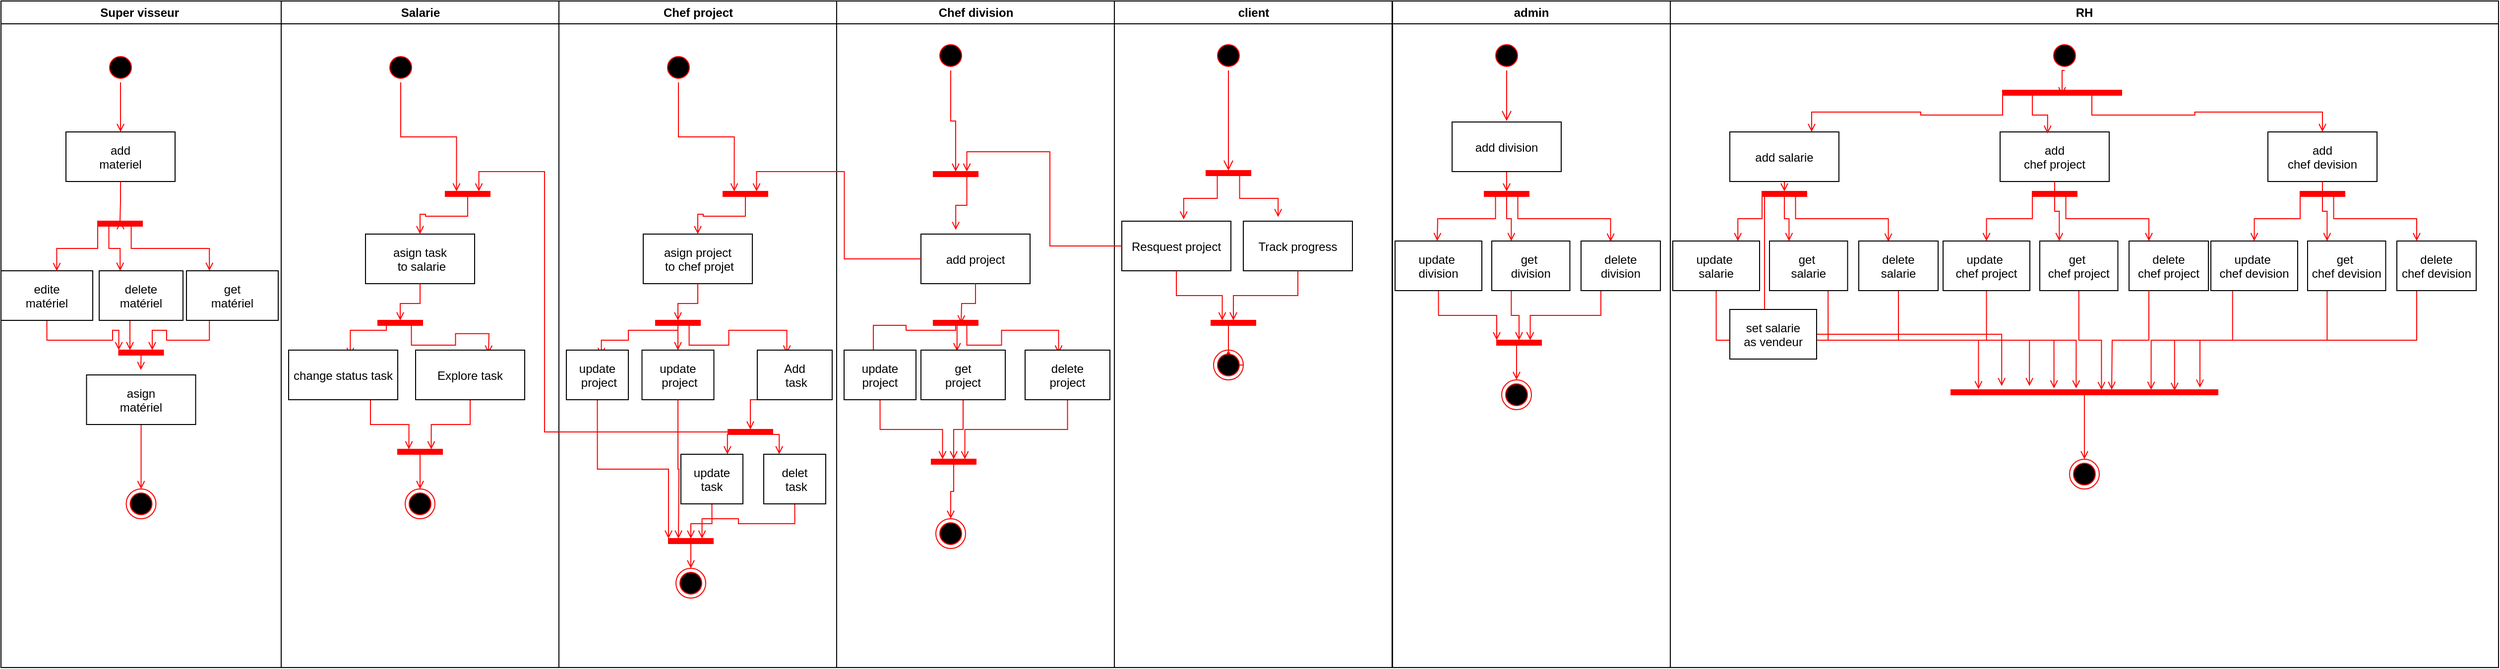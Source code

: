 <mxfile version="15.4.0" type="device"><diagram name="Page-1" id="e7e014a7-5840-1c2e-5031-d8a46d1fe8dd"><mxGraphModel dx="2193" dy="584" grid="1" gridSize="10" guides="1" tooltips="1" connect="1" arrows="1" fold="1" page="1" pageScale="1" pageWidth="1169" pageHeight="826" background="none" math="0" shadow="0"><root><mxCell id="0"/><mxCell id="1" parent="0"/><mxCell id="2" value="client" style="swimlane;whiteSpace=wrap;startSize=23;" parent="1" vertex="1"><mxGeometry x="164.5" y="128" width="280" height="672" as="geometry"/></mxCell><mxCell id="5" value="" style="ellipse;shape=startState;fillColor=#000000;strokeColor=#ff0000;" parent="2" vertex="1"><mxGeometry x="100" y="40" width="30" height="30" as="geometry"/></mxCell><mxCell id="6" value="" style="edgeStyle=elbowEdgeStyle;elbow=horizontal;verticalAlign=bottom;endArrow=open;endSize=8;strokeColor=#FF0000;endFill=1;rounded=0;entryX=0;entryY=0.5;entryDx=0;entryDy=0;" parent="2" source="5" target="mjlqWGEvRhtRMip-BNhV-41" edge="1"><mxGeometry x="100" y="40" as="geometry"><mxPoint x="115.5" y="110" as="targetPoint"/><Array as="points"><mxPoint x="115" y="112"/></Array></mxGeometry></mxCell><mxCell id="8" value="Resquest project" style="" parent="2" vertex="1"><mxGeometry x="7.5" y="222" width="110" height="50" as="geometry"/></mxCell><mxCell id="10" value="Track progress" style="" parent="2" vertex="1"><mxGeometry x="130" y="222" width="110" height="50" as="geometry"/></mxCell><mxCell id="mjlqWGEvRhtRMip-BNhV-44" style="edgeStyle=orthogonalEdgeStyle;rounded=0;orthogonalLoop=1;jettySize=auto;html=1;exitX=1;exitY=0.75;exitDx=0;exitDy=0;entryX=0.567;entryY=-0.036;entryDx=0;entryDy=0;entryPerimeter=0;strokeColor=#FF0000;endArrow=open;endFill=0;" edge="1" parent="2" source="mjlqWGEvRhtRMip-BNhV-41" target="8"><mxGeometry relative="1" as="geometry"/></mxCell><mxCell id="mjlqWGEvRhtRMip-BNhV-45" style="edgeStyle=orthogonalEdgeStyle;rounded=0;orthogonalLoop=1;jettySize=auto;html=1;exitX=1;exitY=0.25;exitDx=0;exitDy=0;entryX=0.319;entryY=-0.084;entryDx=0;entryDy=0;entryPerimeter=0;strokeColor=#FF0000;endArrow=open;endFill=0;" edge="1" parent="2" source="mjlqWGEvRhtRMip-BNhV-41" target="10"><mxGeometry relative="1" as="geometry"/></mxCell><mxCell id="mjlqWGEvRhtRMip-BNhV-41" value="" style="whiteSpace=wrap;strokeColor=#FF0000;fillColor=#FF0000;rotation=90;" vertex="1" parent="2"><mxGeometry x="112.5" y="151" width="5" height="45" as="geometry"/></mxCell><mxCell id="mjlqWGEvRhtRMip-BNhV-52" style="edgeStyle=orthogonalEdgeStyle;rounded=0;orthogonalLoop=1;jettySize=auto;html=1;exitX=1;exitY=0.5;exitDx=0;exitDy=0;entryX=0.5;entryY=0;entryDx=0;entryDy=0;strokeColor=#FF0000;endArrow=open;endFill=0;startArrow=none;" edge="1" parent="2" source="mjlqWGEvRhtRMip-BNhV-54"><mxGeometry relative="1" as="geometry"><mxPoint x="115" y="352" as="targetPoint"/></mxGeometry></mxCell><mxCell id="mjlqWGEvRhtRMip-BNhV-48" value="" style="whiteSpace=wrap;strokeColor=#FF0000;fillColor=#FF0000;rotation=90;" vertex="1" parent="2"><mxGeometry x="117.5" y="302" width="5" height="45" as="geometry"/></mxCell><mxCell id="mjlqWGEvRhtRMip-BNhV-46" style="edgeStyle=orthogonalEdgeStyle;rounded=0;orthogonalLoop=1;jettySize=auto;html=1;exitX=0.5;exitY=1;exitDx=0;exitDy=0;strokeColor=#FF0000;entryX=0;entryY=0.75;entryDx=0;entryDy=0;endArrow=open;endFill=0;" edge="1" parent="2" source="8" target="mjlqWGEvRhtRMip-BNhV-48"><mxGeometry relative="1" as="geometry"><mxPoint x="105.5" y="312" as="targetPoint"/></mxGeometry></mxCell><mxCell id="mjlqWGEvRhtRMip-BNhV-47" style="edgeStyle=orthogonalEdgeStyle;rounded=0;orthogonalLoop=1;jettySize=auto;html=1;exitX=0.5;exitY=1;exitDx=0;exitDy=0;strokeColor=#FF0000;entryX=0;entryY=0.5;entryDx=0;entryDy=0;endArrow=open;endFill=0;" edge="1" parent="2" source="10" target="mjlqWGEvRhtRMip-BNhV-48"><mxGeometry relative="1" as="geometry"><mxPoint x="125.5" y="312" as="targetPoint"/></mxGeometry></mxCell><mxCell id="mjlqWGEvRhtRMip-BNhV-54" value="" style="ellipse;shape=endState;fillColor=#000000;strokeColor=#ff0000" vertex="1" parent="2"><mxGeometry x="100" y="352" width="30" height="30" as="geometry"/></mxCell><mxCell id="mjlqWGEvRhtRMip-BNhV-191" value="" style="edgeStyle=orthogonalEdgeStyle;rounded=0;orthogonalLoop=1;jettySize=auto;html=1;exitX=1;exitY=0.5;exitDx=0;exitDy=0;entryX=0.5;entryY=0;entryDx=0;entryDy=0;strokeColor=#FF0000;endArrow=none;endFill=0;" edge="1" parent="2" source="mjlqWGEvRhtRMip-BNhV-48" target="mjlqWGEvRhtRMip-BNhV-54"><mxGeometry relative="1" as="geometry"><mxPoint x="284.5" y="455" as="sourcePoint"/><mxPoint x="279.5" y="480" as="targetPoint"/></mxGeometry></mxCell><mxCell id="mjlqWGEvRhtRMip-BNhV-56" value="Chef division" style="swimlane;whiteSpace=wrap;startSize=23;" vertex="1" parent="1"><mxGeometry x="-115.5" y="128" width="280" height="672" as="geometry"/></mxCell><mxCell id="mjlqWGEvRhtRMip-BNhV-99" style="edgeStyle=orthogonalEdgeStyle;rounded=0;orthogonalLoop=1;jettySize=auto;html=1;exitX=0.5;exitY=1;exitDx=0;exitDy=0;entryX=0;entryY=0.5;entryDx=0;entryDy=0;endArrow=open;endFill=0;strokeColor=#FF0000;" edge="1" parent="mjlqWGEvRhtRMip-BNhV-56" source="mjlqWGEvRhtRMip-BNhV-57" target="mjlqWGEvRhtRMip-BNhV-65"><mxGeometry relative="1" as="geometry"/></mxCell><mxCell id="mjlqWGEvRhtRMip-BNhV-57" value="" style="ellipse;shape=startState;fillColor=#000000;strokeColor=#ff0000;" vertex="1" parent="mjlqWGEvRhtRMip-BNhV-56"><mxGeometry x="100" y="40" width="30" height="30" as="geometry"/></mxCell><mxCell id="mjlqWGEvRhtRMip-BNhV-62" value="add project" style="" vertex="1" parent="mjlqWGEvRhtRMip-BNhV-56"><mxGeometry x="85" y="235" width="110" height="50" as="geometry"/></mxCell><mxCell id="mjlqWGEvRhtRMip-BNhV-64" style="edgeStyle=orthogonalEdgeStyle;rounded=0;orthogonalLoop=1;jettySize=auto;html=1;exitX=1;exitY=0.25;exitDx=0;exitDy=0;entryX=0.319;entryY=-0.084;entryDx=0;entryDy=0;entryPerimeter=0;strokeColor=#FF0000;endArrow=open;endFill=0;" edge="1" parent="mjlqWGEvRhtRMip-BNhV-56" source="mjlqWGEvRhtRMip-BNhV-65" target="mjlqWGEvRhtRMip-BNhV-62"><mxGeometry relative="1" as="geometry"/></mxCell><mxCell id="mjlqWGEvRhtRMip-BNhV-65" value="" style="whiteSpace=wrap;strokeColor=#FF0000;fillColor=#FF0000;rotation=90;" vertex="1" parent="mjlqWGEvRhtRMip-BNhV-56"><mxGeometry x="117.5" y="152" width="5" height="45" as="geometry"/></mxCell><mxCell id="mjlqWGEvRhtRMip-BNhV-66" style="edgeStyle=orthogonalEdgeStyle;rounded=0;orthogonalLoop=1;jettySize=auto;html=1;exitX=1;exitY=1;exitDx=0;exitDy=0;entryX=0.565;entryY=0.116;entryDx=0;entryDy=0;strokeColor=#FF0000;entryPerimeter=0;endArrow=open;endFill=0;" edge="1" parent="mjlqWGEvRhtRMip-BNhV-56" source="mjlqWGEvRhtRMip-BNhV-67" target="mjlqWGEvRhtRMip-BNhV-77"><mxGeometry relative="1" as="geometry"><mxPoint x="115" y="352" as="targetPoint"/><Array as="points"><mxPoint x="120" y="327"/><mxPoint x="120" y="332"/><mxPoint x="70" y="332"/><mxPoint x="70" y="327"/><mxPoint x="37" y="327"/></Array></mxGeometry></mxCell><mxCell id="mjlqWGEvRhtRMip-BNhV-82" style="edgeStyle=orthogonalEdgeStyle;rounded=0;orthogonalLoop=1;jettySize=auto;html=1;exitX=1;exitY=0.25;exitDx=0;exitDy=0;entryX=0.395;entryY=0.068;entryDx=0;entryDy=0;entryPerimeter=0;strokeColor=#FF0000;endArrow=open;endFill=0;" edge="1" parent="mjlqWGEvRhtRMip-BNhV-56" source="mjlqWGEvRhtRMip-BNhV-67" target="mjlqWGEvRhtRMip-BNhV-78"><mxGeometry relative="1" as="geometry"/></mxCell><mxCell id="mjlqWGEvRhtRMip-BNhV-123" style="edgeStyle=orthogonalEdgeStyle;rounded=0;orthogonalLoop=1;jettySize=auto;html=1;exitX=1;exitY=0;exitDx=0;exitDy=0;entryX=0.428;entryY=0.02;entryDx=0;entryDy=0;entryPerimeter=0;endArrow=open;endFill=0;strokeColor=#FF0000;" edge="1" parent="mjlqWGEvRhtRMip-BNhV-56" source="mjlqWGEvRhtRMip-BNhV-67" target="mjlqWGEvRhtRMip-BNhV-121"><mxGeometry relative="1" as="geometry"/></mxCell><mxCell id="mjlqWGEvRhtRMip-BNhV-67" value="" style="whiteSpace=wrap;strokeColor=#FF0000;fillColor=#FF0000;rotation=90;" vertex="1" parent="mjlqWGEvRhtRMip-BNhV-56"><mxGeometry x="117.5" y="302" width="5" height="45" as="geometry"/></mxCell><mxCell id="mjlqWGEvRhtRMip-BNhV-69" style="edgeStyle=orthogonalEdgeStyle;rounded=0;orthogonalLoop=1;jettySize=auto;html=1;exitX=0.5;exitY=1;exitDx=0;exitDy=0;strokeColor=#FF0000;endArrow=open;endFill=0;" edge="1" parent="mjlqWGEvRhtRMip-BNhV-56" source="mjlqWGEvRhtRMip-BNhV-62"><mxGeometry relative="1" as="geometry"><mxPoint x="125.5" y="325" as="targetPoint"/></mxGeometry></mxCell><mxCell id="mjlqWGEvRhtRMip-BNhV-71" value="" style="ellipse;shape=endState;fillColor=#000000;strokeColor=#ff0000" vertex="1" parent="mjlqWGEvRhtRMip-BNhV-56"><mxGeometry x="100" y="522" width="30" height="30" as="geometry"/></mxCell><mxCell id="mjlqWGEvRhtRMip-BNhV-200" style="edgeStyle=orthogonalEdgeStyle;rounded=0;orthogonalLoop=1;jettySize=auto;html=1;exitX=0.5;exitY=1;exitDx=0;exitDy=0;entryX=0;entryY=0.25;entryDx=0;entryDy=0;endArrow=open;endFill=0;strokeColor=#FF0000;" edge="1" parent="mjlqWGEvRhtRMip-BNhV-56" source="mjlqWGEvRhtRMip-BNhV-78" target="mjlqWGEvRhtRMip-BNhV-197"><mxGeometry relative="1" as="geometry"/></mxCell><mxCell id="mjlqWGEvRhtRMip-BNhV-78" value="delete &#10;project" style="" vertex="1" parent="mjlqWGEvRhtRMip-BNhV-56"><mxGeometry x="190" y="352" width="85.5" height="50" as="geometry"/></mxCell><mxCell id="mjlqWGEvRhtRMip-BNhV-198" style="edgeStyle=orthogonalEdgeStyle;rounded=0;orthogonalLoop=1;jettySize=auto;html=1;exitX=0.5;exitY=1;exitDx=0;exitDy=0;entryX=0;entryY=0.75;entryDx=0;entryDy=0;endArrow=open;endFill=0;strokeColor=#FF0000;" edge="1" parent="mjlqWGEvRhtRMip-BNhV-56" source="mjlqWGEvRhtRMip-BNhV-77" target="mjlqWGEvRhtRMip-BNhV-197"><mxGeometry relative="1" as="geometry"/></mxCell><mxCell id="mjlqWGEvRhtRMip-BNhV-77" value="update &#10;project" style="" vertex="1" parent="mjlqWGEvRhtRMip-BNhV-56"><mxGeometry x="7.5" y="352" width="72.5" height="50" as="geometry"/></mxCell><mxCell id="mjlqWGEvRhtRMip-BNhV-199" style="edgeStyle=orthogonalEdgeStyle;rounded=0;orthogonalLoop=1;jettySize=auto;html=1;exitX=0.5;exitY=1;exitDx=0;exitDy=0;entryX=0;entryY=0.5;entryDx=0;entryDy=0;endArrow=open;endFill=0;strokeColor=#FF0000;" edge="1" parent="mjlqWGEvRhtRMip-BNhV-56" source="mjlqWGEvRhtRMip-BNhV-121" target="mjlqWGEvRhtRMip-BNhV-197"><mxGeometry relative="1" as="geometry"/></mxCell><mxCell id="mjlqWGEvRhtRMip-BNhV-121" value="get &#10;project" style="" vertex="1" parent="mjlqWGEvRhtRMip-BNhV-56"><mxGeometry x="85" y="352" width="85" height="50" as="geometry"/></mxCell><mxCell id="mjlqWGEvRhtRMip-BNhV-201" style="edgeStyle=orthogonalEdgeStyle;rounded=0;orthogonalLoop=1;jettySize=auto;html=1;exitX=1;exitY=0.5;exitDx=0;exitDy=0;entryX=0.5;entryY=0;entryDx=0;entryDy=0;endArrow=open;endFill=0;strokeColor=#FF0000;" edge="1" parent="mjlqWGEvRhtRMip-BNhV-56" source="mjlqWGEvRhtRMip-BNhV-197" target="mjlqWGEvRhtRMip-BNhV-71"><mxGeometry relative="1" as="geometry"/></mxCell><mxCell id="mjlqWGEvRhtRMip-BNhV-197" value="" style="whiteSpace=wrap;strokeColor=#FF0000;fillColor=#FF0000;rotation=90;" vertex="1" parent="mjlqWGEvRhtRMip-BNhV-56"><mxGeometry x="115.5" y="442" width="5" height="45" as="geometry"/></mxCell><mxCell id="mjlqWGEvRhtRMip-BNhV-73" style="edgeStyle=orthogonalEdgeStyle;rounded=0;orthogonalLoop=1;jettySize=auto;html=1;exitX=0;exitY=0.5;exitDx=0;exitDy=0;entryX=0;entryY=0.25;entryDx=0;entryDy=0;strokeColor=#FF0000;endArrow=open;endFill=0;" edge="1" parent="1" source="8" target="mjlqWGEvRhtRMip-BNhV-65"><mxGeometry relative="1" as="geometry"/></mxCell><mxCell id="mjlqWGEvRhtRMip-BNhV-83" value="Chef project" style="swimlane;whiteSpace=wrap;startSize=23;" vertex="1" parent="1"><mxGeometry x="-395.5" y="128" width="280" height="672" as="geometry"/></mxCell><mxCell id="mjlqWGEvRhtRMip-BNhV-101" style="edgeStyle=orthogonalEdgeStyle;rounded=0;orthogonalLoop=1;jettySize=auto;html=1;exitX=0.5;exitY=1;exitDx=0;exitDy=0;entryX=0;entryY=0.75;entryDx=0;entryDy=0;endArrow=open;endFill=0;strokeColor=#FF0000;" edge="1" parent="mjlqWGEvRhtRMip-BNhV-83" source="mjlqWGEvRhtRMip-BNhV-84" target="mjlqWGEvRhtRMip-BNhV-90"><mxGeometry relative="1" as="geometry"/></mxCell><mxCell id="mjlqWGEvRhtRMip-BNhV-84" value="" style="ellipse;shape=startState;fillColor=#000000;strokeColor=#ff0000;" vertex="1" parent="mjlqWGEvRhtRMip-BNhV-83"><mxGeometry x="105.5" y="52" width="30" height="30" as="geometry"/></mxCell><mxCell id="mjlqWGEvRhtRMip-BNhV-88" value="asign project&#10; to chef projet" style="" vertex="1" parent="mjlqWGEvRhtRMip-BNhV-83"><mxGeometry x="85" y="235" width="110" height="50" as="geometry"/></mxCell><mxCell id="mjlqWGEvRhtRMip-BNhV-102" style="edgeStyle=orthogonalEdgeStyle;rounded=0;orthogonalLoop=1;jettySize=auto;html=1;exitX=1;exitY=0.5;exitDx=0;exitDy=0;endArrow=open;endFill=0;strokeColor=#FF0000;" edge="1" parent="mjlqWGEvRhtRMip-BNhV-83" source="mjlqWGEvRhtRMip-BNhV-90" target="mjlqWGEvRhtRMip-BNhV-88"><mxGeometry relative="1" as="geometry"/></mxCell><mxCell id="mjlqWGEvRhtRMip-BNhV-90" value="" style="whiteSpace=wrap;strokeColor=#FF0000;fillColor=#FF0000;rotation=90;" vertex="1" parent="mjlqWGEvRhtRMip-BNhV-83"><mxGeometry x="185.5" y="172" width="5" height="45" as="geometry"/></mxCell><mxCell id="mjlqWGEvRhtRMip-BNhV-91" style="edgeStyle=orthogonalEdgeStyle;rounded=0;orthogonalLoop=1;jettySize=auto;html=1;exitX=1;exitY=0.75;exitDx=0;exitDy=0;entryX=0.565;entryY=0.116;entryDx=0;entryDy=0;strokeColor=#FF0000;entryPerimeter=0;endArrow=open;endFill=0;" edge="1" parent="mjlqWGEvRhtRMip-BNhV-83" source="mjlqWGEvRhtRMip-BNhV-93" target="mjlqWGEvRhtRMip-BNhV-97"><mxGeometry relative="1" as="geometry"><mxPoint x="115" y="352" as="targetPoint"/><Array as="points"><mxPoint x="120" y="327"/><mxPoint x="120" y="332"/><mxPoint x="70" y="332"/><mxPoint x="70" y="342"/><mxPoint x="43" y="342"/></Array></mxGeometry></mxCell><mxCell id="mjlqWGEvRhtRMip-BNhV-92" style="edgeStyle=orthogonalEdgeStyle;rounded=0;orthogonalLoop=1;jettySize=auto;html=1;exitX=1;exitY=0.25;exitDx=0;exitDy=0;entryX=0.395;entryY=0.068;entryDx=0;entryDy=0;entryPerimeter=0;strokeColor=#FF0000;endArrow=open;endFill=0;" edge="1" parent="mjlqWGEvRhtRMip-BNhV-83" source="mjlqWGEvRhtRMip-BNhV-93" target="mjlqWGEvRhtRMip-BNhV-96"><mxGeometry relative="1" as="geometry"/></mxCell><mxCell id="mjlqWGEvRhtRMip-BNhV-126" style="edgeStyle=orthogonalEdgeStyle;rounded=0;orthogonalLoop=1;jettySize=auto;html=1;exitX=1;exitY=0.25;exitDx=0;exitDy=0;entryX=0.5;entryY=0;entryDx=0;entryDy=0;endArrow=open;endFill=0;strokeColor=#FF0000;" edge="1" parent="mjlqWGEvRhtRMip-BNhV-83" source="mjlqWGEvRhtRMip-BNhV-93" target="mjlqWGEvRhtRMip-BNhV-120"><mxGeometry relative="1" as="geometry"/></mxCell><mxCell id="mjlqWGEvRhtRMip-BNhV-93" value="" style="whiteSpace=wrap;strokeColor=#FF0000;fillColor=#FF0000;rotation=90;" vertex="1" parent="mjlqWGEvRhtRMip-BNhV-83"><mxGeometry x="117.5" y="302" width="5" height="45" as="geometry"/></mxCell><mxCell id="mjlqWGEvRhtRMip-BNhV-94" style="edgeStyle=orthogonalEdgeStyle;rounded=0;orthogonalLoop=1;jettySize=auto;html=1;exitX=0.5;exitY=1;exitDx=0;exitDy=0;strokeColor=#FF0000;entryX=0;entryY=0.5;entryDx=0;entryDy=0;endArrow=open;endFill=0;" edge="1" parent="mjlqWGEvRhtRMip-BNhV-83" source="mjlqWGEvRhtRMip-BNhV-88" target="mjlqWGEvRhtRMip-BNhV-93"><mxGeometry relative="1" as="geometry"><mxPoint x="125.5" y="312" as="targetPoint"/></mxGeometry></mxCell><mxCell id="mjlqWGEvRhtRMip-BNhV-128" style="edgeStyle=orthogonalEdgeStyle;rounded=0;orthogonalLoop=1;jettySize=auto;html=1;exitX=0.25;exitY=1;exitDx=0;exitDy=0;entryX=0;entryY=0.5;entryDx=0;entryDy=0;endArrow=open;endFill=0;strokeColor=#FF0000;" edge="1" parent="mjlqWGEvRhtRMip-BNhV-83" source="mjlqWGEvRhtRMip-BNhV-96" target="mjlqWGEvRhtRMip-BNhV-127"><mxGeometry relative="1" as="geometry"/></mxCell><mxCell id="mjlqWGEvRhtRMip-BNhV-96" value="Add&#10; task" style="" vertex="1" parent="mjlqWGEvRhtRMip-BNhV-83"><mxGeometry x="200" y="352" width="75.5" height="50" as="geometry"/></mxCell><mxCell id="mjlqWGEvRhtRMip-BNhV-203" style="edgeStyle=orthogonalEdgeStyle;rounded=0;orthogonalLoop=1;jettySize=auto;html=1;exitX=0.5;exitY=1;exitDx=0;exitDy=0;entryX=0;entryY=1;entryDx=0;entryDy=0;endArrow=open;endFill=0;strokeColor=#FF0000;" edge="1" parent="mjlqWGEvRhtRMip-BNhV-83" source="mjlqWGEvRhtRMip-BNhV-97" target="mjlqWGEvRhtRMip-BNhV-202"><mxGeometry relative="1" as="geometry"/></mxCell><mxCell id="mjlqWGEvRhtRMip-BNhV-97" value="update&#10; project" style="" vertex="1" parent="mjlqWGEvRhtRMip-BNhV-83"><mxGeometry x="7.5" y="352" width="62.5" height="50" as="geometry"/></mxCell><mxCell id="mjlqWGEvRhtRMip-BNhV-120" value="update&#10; project" style="" vertex="1" parent="mjlqWGEvRhtRMip-BNhV-83"><mxGeometry x="83.75" y="352" width="72.5" height="50" as="geometry"/></mxCell><mxCell id="mjlqWGEvRhtRMip-BNhV-132" style="edgeStyle=orthogonalEdgeStyle;rounded=0;orthogonalLoop=1;jettySize=auto;html=1;exitX=1;exitY=0.75;exitDx=0;exitDy=0;entryX=0.75;entryY=0;entryDx=0;entryDy=0;endArrow=open;endFill=0;strokeColor=#FF0000;" edge="1" parent="mjlqWGEvRhtRMip-BNhV-83" source="mjlqWGEvRhtRMip-BNhV-127" target="mjlqWGEvRhtRMip-BNhV-129"><mxGeometry relative="1" as="geometry"/></mxCell><mxCell id="mjlqWGEvRhtRMip-BNhV-133" style="edgeStyle=orthogonalEdgeStyle;rounded=0;orthogonalLoop=1;jettySize=auto;html=1;exitX=1;exitY=0.25;exitDx=0;exitDy=0;entryX=0.25;entryY=0;entryDx=0;entryDy=0;endArrow=open;endFill=0;strokeColor=#FF0000;" edge="1" parent="mjlqWGEvRhtRMip-BNhV-83" source="mjlqWGEvRhtRMip-BNhV-127" target="mjlqWGEvRhtRMip-BNhV-130"><mxGeometry relative="1" as="geometry"/></mxCell><mxCell id="mjlqWGEvRhtRMip-BNhV-127" value="" style="whiteSpace=wrap;strokeColor=#FF0000;fillColor=#FF0000;rotation=90;" vertex="1" parent="mjlqWGEvRhtRMip-BNhV-83"><mxGeometry x="190.5" y="412" width="5" height="45" as="geometry"/></mxCell><mxCell id="mjlqWGEvRhtRMip-BNhV-205" style="edgeStyle=orthogonalEdgeStyle;rounded=0;orthogonalLoop=1;jettySize=auto;html=1;exitX=0.5;exitY=1;exitDx=0;exitDy=0;entryX=0;entryY=0.5;entryDx=0;entryDy=0;endArrow=open;endFill=0;strokeColor=#FF0000;" edge="1" parent="mjlqWGEvRhtRMip-BNhV-83" source="mjlqWGEvRhtRMip-BNhV-129" target="mjlqWGEvRhtRMip-BNhV-202"><mxGeometry relative="1" as="geometry"/></mxCell><mxCell id="mjlqWGEvRhtRMip-BNhV-129" value="update&#10;task" style="" vertex="1" parent="mjlqWGEvRhtRMip-BNhV-83"><mxGeometry x="123" y="457" width="62.5" height="50" as="geometry"/></mxCell><mxCell id="mjlqWGEvRhtRMip-BNhV-206" style="edgeStyle=orthogonalEdgeStyle;rounded=0;orthogonalLoop=1;jettySize=auto;html=1;exitX=0.5;exitY=1;exitDx=0;exitDy=0;entryX=0;entryY=0.25;entryDx=0;entryDy=0;endArrow=open;endFill=0;strokeColor=#FF0000;" edge="1" parent="mjlqWGEvRhtRMip-BNhV-83" source="mjlqWGEvRhtRMip-BNhV-130" target="mjlqWGEvRhtRMip-BNhV-202"><mxGeometry relative="1" as="geometry"/></mxCell><mxCell id="mjlqWGEvRhtRMip-BNhV-130" value="delet&#10; task" style="" vertex="1" parent="mjlqWGEvRhtRMip-BNhV-83"><mxGeometry x="206.5" y="457" width="62.5" height="50" as="geometry"/></mxCell><mxCell id="mjlqWGEvRhtRMip-BNhV-208" style="edgeStyle=orthogonalEdgeStyle;rounded=0;orthogonalLoop=1;jettySize=auto;html=1;exitX=1;exitY=0.5;exitDx=0;exitDy=0;entryX=0.5;entryY=0;entryDx=0;entryDy=0;endArrow=open;endFill=0;strokeColor=#FF0000;" edge="1" parent="mjlqWGEvRhtRMip-BNhV-83" source="mjlqWGEvRhtRMip-BNhV-202" target="mjlqWGEvRhtRMip-BNhV-207"><mxGeometry relative="1" as="geometry"/></mxCell><mxCell id="mjlqWGEvRhtRMip-BNhV-202" value="" style="whiteSpace=wrap;strokeColor=#FF0000;fillColor=#FF0000;rotation=90;" vertex="1" parent="mjlqWGEvRhtRMip-BNhV-83"><mxGeometry x="130.5" y="522" width="5" height="45" as="geometry"/></mxCell><mxCell id="mjlqWGEvRhtRMip-BNhV-207" value="" style="ellipse;shape=endState;fillColor=#000000;strokeColor=#ff0000" vertex="1" parent="mjlqWGEvRhtRMip-BNhV-83"><mxGeometry x="118" y="572" width="30" height="30" as="geometry"/></mxCell><mxCell id="mjlqWGEvRhtRMip-BNhV-100" style="edgeStyle=orthogonalEdgeStyle;rounded=0;orthogonalLoop=1;jettySize=auto;html=1;exitX=0;exitY=0.5;exitDx=0;exitDy=0;entryX=0;entryY=0.25;entryDx=0;entryDy=0;endArrow=open;endFill=0;strokeColor=#FF0000;" edge="1" parent="1" source="mjlqWGEvRhtRMip-BNhV-62" target="mjlqWGEvRhtRMip-BNhV-90"><mxGeometry relative="1" as="geometry"/></mxCell><mxCell id="mjlqWGEvRhtRMip-BNhV-103" value="Salarie" style="swimlane;whiteSpace=wrap;startSize=23;" vertex="1" parent="1"><mxGeometry x="-675.5" y="128" width="280" height="672" as="geometry"/></mxCell><mxCell id="mjlqWGEvRhtRMip-BNhV-104" style="edgeStyle=orthogonalEdgeStyle;rounded=0;orthogonalLoop=1;jettySize=auto;html=1;exitX=0.5;exitY=1;exitDx=0;exitDy=0;entryX=0;entryY=0.75;entryDx=0;entryDy=0;endArrow=open;endFill=0;strokeColor=#FF0000;" edge="1" parent="mjlqWGEvRhtRMip-BNhV-103" source="mjlqWGEvRhtRMip-BNhV-105" target="mjlqWGEvRhtRMip-BNhV-108"><mxGeometry relative="1" as="geometry"/></mxCell><mxCell id="mjlqWGEvRhtRMip-BNhV-105" value="" style="ellipse;shape=startState;fillColor=#000000;strokeColor=#ff0000;" vertex="1" parent="mjlqWGEvRhtRMip-BNhV-103"><mxGeometry x="105.5" y="52" width="30" height="30" as="geometry"/></mxCell><mxCell id="mjlqWGEvRhtRMip-BNhV-106" value="asign task&#10; to salarie" style="" vertex="1" parent="mjlqWGEvRhtRMip-BNhV-103"><mxGeometry x="85" y="235" width="110" height="50" as="geometry"/></mxCell><mxCell id="mjlqWGEvRhtRMip-BNhV-107" style="edgeStyle=orthogonalEdgeStyle;rounded=0;orthogonalLoop=1;jettySize=auto;html=1;exitX=1;exitY=0.5;exitDx=0;exitDy=0;endArrow=open;endFill=0;strokeColor=#FF0000;" edge="1" parent="mjlqWGEvRhtRMip-BNhV-103" source="mjlqWGEvRhtRMip-BNhV-108" target="mjlqWGEvRhtRMip-BNhV-106"><mxGeometry relative="1" as="geometry"/></mxCell><mxCell id="mjlqWGEvRhtRMip-BNhV-108" value="" style="whiteSpace=wrap;strokeColor=#FF0000;fillColor=#FF0000;rotation=90;" vertex="1" parent="mjlqWGEvRhtRMip-BNhV-103"><mxGeometry x="185.5" y="172" width="5" height="45" as="geometry"/></mxCell><mxCell id="mjlqWGEvRhtRMip-BNhV-109" style="edgeStyle=orthogonalEdgeStyle;rounded=0;orthogonalLoop=1;jettySize=auto;html=1;exitX=1;exitY=0.5;exitDx=0;exitDy=0;entryX=0.565;entryY=0.116;entryDx=0;entryDy=0;strokeColor=#FF0000;entryPerimeter=0;endArrow=open;endFill=0;" edge="1" parent="mjlqWGEvRhtRMip-BNhV-103" source="mjlqWGEvRhtRMip-BNhV-111" target="mjlqWGEvRhtRMip-BNhV-115"><mxGeometry relative="1" as="geometry"><mxPoint x="115" y="352" as="targetPoint"/><Array as="points"><mxPoint x="106" y="327"/><mxPoint x="106" y="332"/><mxPoint x="70" y="332"/></Array></mxGeometry></mxCell><mxCell id="mjlqWGEvRhtRMip-BNhV-110" style="edgeStyle=orthogonalEdgeStyle;rounded=0;orthogonalLoop=1;jettySize=auto;html=1;exitX=1;exitY=0.25;exitDx=0;exitDy=0;entryX=0.395;entryY=0.068;entryDx=0;entryDy=0;entryPerimeter=0;strokeColor=#FF0000;endArrow=open;endFill=0;" edge="1" parent="mjlqWGEvRhtRMip-BNhV-103" source="mjlqWGEvRhtRMip-BNhV-111"><mxGeometry relative="1" as="geometry"><mxPoint x="208.95" y="355.4" as="targetPoint"/></mxGeometry></mxCell><mxCell id="mjlqWGEvRhtRMip-BNhV-111" value="" style="whiteSpace=wrap;strokeColor=#FF0000;fillColor=#FF0000;rotation=90;" vertex="1" parent="mjlqWGEvRhtRMip-BNhV-103"><mxGeometry x="117.5" y="302" width="5" height="45" as="geometry"/></mxCell><mxCell id="mjlqWGEvRhtRMip-BNhV-112" style="edgeStyle=orthogonalEdgeStyle;rounded=0;orthogonalLoop=1;jettySize=auto;html=1;exitX=0.5;exitY=1;exitDx=0;exitDy=0;strokeColor=#FF0000;entryX=0;entryY=0.5;entryDx=0;entryDy=0;endArrow=open;endFill=0;" edge="1" parent="mjlqWGEvRhtRMip-BNhV-103" source="mjlqWGEvRhtRMip-BNhV-106" target="mjlqWGEvRhtRMip-BNhV-111"><mxGeometry relative="1" as="geometry"><mxPoint x="125.5" y="312" as="targetPoint"/></mxGeometry></mxCell><mxCell id="mjlqWGEvRhtRMip-BNhV-187" style="edgeStyle=orthogonalEdgeStyle;rounded=0;orthogonalLoop=1;jettySize=auto;html=1;exitX=0.75;exitY=1;exitDx=0;exitDy=0;entryX=0;entryY=0.75;entryDx=0;entryDy=0;endArrow=open;endFill=0;strokeColor=#FF0000;" edge="1" parent="mjlqWGEvRhtRMip-BNhV-103" source="mjlqWGEvRhtRMip-BNhV-115" target="mjlqWGEvRhtRMip-BNhV-186"><mxGeometry relative="1" as="geometry"/></mxCell><mxCell id="mjlqWGEvRhtRMip-BNhV-115" value="change status task" style="" vertex="1" parent="mjlqWGEvRhtRMip-BNhV-103"><mxGeometry x="7.5" y="352" width="110" height="50" as="geometry"/></mxCell><mxCell id="mjlqWGEvRhtRMip-BNhV-188" style="edgeStyle=orthogonalEdgeStyle;rounded=0;orthogonalLoop=1;jettySize=auto;html=1;exitX=0.5;exitY=1;exitDx=0;exitDy=0;entryX=0;entryY=0.25;entryDx=0;entryDy=0;endArrow=open;endFill=0;strokeColor=#FF0000;" edge="1" parent="mjlqWGEvRhtRMip-BNhV-103" source="mjlqWGEvRhtRMip-BNhV-135" target="mjlqWGEvRhtRMip-BNhV-186"><mxGeometry relative="1" as="geometry"/></mxCell><mxCell id="mjlqWGEvRhtRMip-BNhV-135" value="Explore task" style="" vertex="1" parent="mjlqWGEvRhtRMip-BNhV-103"><mxGeometry x="135.5" y="352" width="110" height="50" as="geometry"/></mxCell><mxCell id="mjlqWGEvRhtRMip-BNhV-185" value="" style="ellipse;shape=endState;fillColor=#000000;strokeColor=#ff0000" vertex="1" parent="mjlqWGEvRhtRMip-BNhV-103"><mxGeometry x="125" y="492" width="30" height="30" as="geometry"/></mxCell><mxCell id="mjlqWGEvRhtRMip-BNhV-189" style="edgeStyle=orthogonalEdgeStyle;rounded=0;orthogonalLoop=1;jettySize=auto;html=1;exitX=1;exitY=0.5;exitDx=0;exitDy=0;entryX=0.5;entryY=0;entryDx=0;entryDy=0;endArrow=open;endFill=0;strokeColor=#FF0000;" edge="1" parent="mjlqWGEvRhtRMip-BNhV-103" source="mjlqWGEvRhtRMip-BNhV-186" target="mjlqWGEvRhtRMip-BNhV-185"><mxGeometry relative="1" as="geometry"/></mxCell><mxCell id="mjlqWGEvRhtRMip-BNhV-186" value="" style="whiteSpace=wrap;strokeColor=#FF0000;fillColor=#FF0000;rotation=90;" vertex="1" parent="mjlqWGEvRhtRMip-BNhV-103"><mxGeometry x="137.5" y="432" width="5" height="45" as="geometry"/></mxCell><mxCell id="mjlqWGEvRhtRMip-BNhV-134" style="edgeStyle=orthogonalEdgeStyle;rounded=0;orthogonalLoop=1;jettySize=auto;html=1;endArrow=open;endFill=0;strokeColor=#FF0000;entryX=0;entryY=0.25;entryDx=0;entryDy=0;" edge="1" parent="1" source="mjlqWGEvRhtRMip-BNhV-127" target="mjlqWGEvRhtRMip-BNhV-108"><mxGeometry relative="1" as="geometry"><mxPoint x="-430" y="570" as="targetPoint"/><Array as="points"><mxPoint x="-410" y="563"/><mxPoint x="-410" y="300"/><mxPoint x="-476" y="300"/></Array></mxGeometry></mxCell><mxCell id="mjlqWGEvRhtRMip-BNhV-136" value="admin" style="swimlane;whiteSpace=wrap;startSize=23;" vertex="1" parent="1"><mxGeometry x="445" y="128" width="280" height="672" as="geometry"/></mxCell><mxCell id="mjlqWGEvRhtRMip-BNhV-137" value="" style="ellipse;shape=startState;fillColor=#000000;strokeColor=#ff0000;" vertex="1" parent="mjlqWGEvRhtRMip-BNhV-136"><mxGeometry x="100" y="40" width="30" height="30" as="geometry"/></mxCell><mxCell id="mjlqWGEvRhtRMip-BNhV-138" value="" style="edgeStyle=elbowEdgeStyle;elbow=horizontal;verticalAlign=bottom;endArrow=open;endSize=8;strokeColor=#FF0000;endFill=1;rounded=0;" edge="1" parent="mjlqWGEvRhtRMip-BNhV-136" source="mjlqWGEvRhtRMip-BNhV-137"><mxGeometry x="100" y="40" as="geometry"><mxPoint x="115" y="121" as="targetPoint"/></mxGeometry></mxCell><mxCell id="mjlqWGEvRhtRMip-BNhV-149" style="edgeStyle=orthogonalEdgeStyle;rounded=0;orthogonalLoop=1;jettySize=auto;html=1;exitX=0.5;exitY=1;exitDx=0;exitDy=0;entryX=0;entryY=0.5;entryDx=0;entryDy=0;endArrow=open;endFill=0;strokeColor=#FF0000;" edge="1" parent="mjlqWGEvRhtRMip-BNhV-136" source="mjlqWGEvRhtRMip-BNhV-139" target="mjlqWGEvRhtRMip-BNhV-145"><mxGeometry relative="1" as="geometry"/></mxCell><mxCell id="mjlqWGEvRhtRMip-BNhV-139" value="add division" style="" vertex="1" parent="mjlqWGEvRhtRMip-BNhV-136"><mxGeometry x="60" y="122" width="110" height="50" as="geometry"/></mxCell><mxCell id="mjlqWGEvRhtRMip-BNhV-155" style="edgeStyle=orthogonalEdgeStyle;rounded=0;orthogonalLoop=1;jettySize=auto;html=1;exitX=1;exitY=0.5;exitDx=0;exitDy=0;entryX=0.25;entryY=0;entryDx=0;entryDy=0;endArrow=open;endFill=0;strokeColor=#FF0000;" edge="1" parent="mjlqWGEvRhtRMip-BNhV-136" source="mjlqWGEvRhtRMip-BNhV-145" target="mjlqWGEvRhtRMip-BNhV-153"><mxGeometry relative="1" as="geometry"/></mxCell><mxCell id="mjlqWGEvRhtRMip-BNhV-156" style="edgeStyle=orthogonalEdgeStyle;rounded=0;orthogonalLoop=1;jettySize=auto;html=1;exitX=1;exitY=0.25;exitDx=0;exitDy=0;entryX=0.373;entryY=0.012;entryDx=0;entryDy=0;entryPerimeter=0;endArrow=open;endFill=0;strokeColor=#FF0000;" edge="1" parent="mjlqWGEvRhtRMip-BNhV-136" source="mjlqWGEvRhtRMip-BNhV-145" target="mjlqWGEvRhtRMip-BNhV-154"><mxGeometry relative="1" as="geometry"/></mxCell><mxCell id="mjlqWGEvRhtRMip-BNhV-145" value="" style="whiteSpace=wrap;strokeColor=#FF0000;fillColor=#FF0000;rotation=90;" vertex="1" parent="mjlqWGEvRhtRMip-BNhV-136"><mxGeometry x="112.5" y="172" width="5" height="45" as="geometry"/></mxCell><mxCell id="mjlqWGEvRhtRMip-BNhV-148" value="" style="ellipse;shape=endState;fillColor=#000000;strokeColor=#ff0000" vertex="1" parent="mjlqWGEvRhtRMip-BNhV-136"><mxGeometry x="110" y="382" width="30" height="30" as="geometry"/></mxCell><mxCell id="mjlqWGEvRhtRMip-BNhV-193" style="edgeStyle=orthogonalEdgeStyle;rounded=0;orthogonalLoop=1;jettySize=auto;html=1;exitX=0.5;exitY=1;exitDx=0;exitDy=0;entryX=0;entryY=1;entryDx=0;entryDy=0;endArrow=open;endFill=0;strokeColor=#FF0000;" edge="1" parent="mjlqWGEvRhtRMip-BNhV-136" source="mjlqWGEvRhtRMip-BNhV-152" target="mjlqWGEvRhtRMip-BNhV-192"><mxGeometry relative="1" as="geometry"/></mxCell><mxCell id="mjlqWGEvRhtRMip-BNhV-152" value="update &#10;division" style="" vertex="1" parent="mjlqWGEvRhtRMip-BNhV-136"><mxGeometry x="2.5" y="242" width="87.5" height="50" as="geometry"/></mxCell><mxCell id="mjlqWGEvRhtRMip-BNhV-194" style="edgeStyle=orthogonalEdgeStyle;rounded=0;orthogonalLoop=1;jettySize=auto;html=1;exitX=0.25;exitY=1;exitDx=0;exitDy=0;entryX=0;entryY=0.5;entryDx=0;entryDy=0;endArrow=open;endFill=0;strokeColor=#FF0000;" edge="1" parent="mjlqWGEvRhtRMip-BNhV-136" source="mjlqWGEvRhtRMip-BNhV-153" target="mjlqWGEvRhtRMip-BNhV-192"><mxGeometry relative="1" as="geometry"/></mxCell><mxCell id="mjlqWGEvRhtRMip-BNhV-153" value="get &#10;division" style="" vertex="1" parent="mjlqWGEvRhtRMip-BNhV-136"><mxGeometry x="100" y="242" width="78.75" height="50" as="geometry"/></mxCell><mxCell id="mjlqWGEvRhtRMip-BNhV-195" style="edgeStyle=orthogonalEdgeStyle;rounded=0;orthogonalLoop=1;jettySize=auto;html=1;exitX=0.25;exitY=1;exitDx=0;exitDy=0;entryX=0;entryY=0.25;entryDx=0;entryDy=0;endArrow=open;endFill=0;strokeColor=#FF0000;" edge="1" parent="mjlqWGEvRhtRMip-BNhV-136" source="mjlqWGEvRhtRMip-BNhV-154" target="mjlqWGEvRhtRMip-BNhV-192"><mxGeometry relative="1" as="geometry"/></mxCell><mxCell id="mjlqWGEvRhtRMip-BNhV-154" value="delete&#10;division" style="" vertex="1" parent="mjlqWGEvRhtRMip-BNhV-136"><mxGeometry x="190" y="242" width="80" height="50" as="geometry"/></mxCell><mxCell id="mjlqWGEvRhtRMip-BNhV-196" style="edgeStyle=orthogonalEdgeStyle;rounded=0;orthogonalLoop=1;jettySize=auto;html=1;exitX=1;exitY=0.5;exitDx=0;exitDy=0;entryX=0.5;entryY=0;entryDx=0;entryDy=0;endArrow=open;endFill=0;strokeColor=#FF0000;" edge="1" parent="mjlqWGEvRhtRMip-BNhV-136" source="mjlqWGEvRhtRMip-BNhV-192" target="mjlqWGEvRhtRMip-BNhV-148"><mxGeometry relative="1" as="geometry"/></mxCell><mxCell id="mjlqWGEvRhtRMip-BNhV-192" value="" style="whiteSpace=wrap;strokeColor=#FF0000;fillColor=#FF0000;rotation=90;" vertex="1" parent="mjlqWGEvRhtRMip-BNhV-136"><mxGeometry x="125" y="322" width="5" height="45" as="geometry"/></mxCell><mxCell id="mjlqWGEvRhtRMip-BNhV-150" style="edgeStyle=orthogonalEdgeStyle;rounded=0;orthogonalLoop=1;jettySize=auto;html=1;exitX=1;exitY=0.75;exitDx=0;exitDy=0;endArrow=open;endFill=0;strokeColor=#FF0000;" edge="1" parent="1" source="mjlqWGEvRhtRMip-BNhV-145"><mxGeometry relative="1" as="geometry"><mxPoint x="490" y="370" as="targetPoint"/></mxGeometry></mxCell><mxCell id="mjlqWGEvRhtRMip-BNhV-157" value="Super visseur " style="swimlane;whiteSpace=wrap;startSize=23;" vertex="1" parent="1"><mxGeometry x="-958" y="128" width="282.5" height="672" as="geometry"/></mxCell><mxCell id="mjlqWGEvRhtRMip-BNhV-169" style="edgeStyle=orthogonalEdgeStyle;rounded=0;orthogonalLoop=1;jettySize=auto;html=1;exitX=0.5;exitY=1;exitDx=0;exitDy=0;entryX=0.5;entryY=0;entryDx=0;entryDy=0;endArrow=open;endFill=0;strokeColor=#FF0000;" edge="1" parent="mjlqWGEvRhtRMip-BNhV-157" source="mjlqWGEvRhtRMip-BNhV-159" target="mjlqWGEvRhtRMip-BNhV-160"><mxGeometry relative="1" as="geometry"/></mxCell><mxCell id="mjlqWGEvRhtRMip-BNhV-159" value="" style="ellipse;shape=startState;fillColor=#000000;strokeColor=#ff0000;" vertex="1" parent="mjlqWGEvRhtRMip-BNhV-157"><mxGeometry x="105.5" y="52" width="30" height="30" as="geometry"/></mxCell><mxCell id="mjlqWGEvRhtRMip-BNhV-160" value="add&#10;materiel" style="" vertex="1" parent="mjlqWGEvRhtRMip-BNhV-157"><mxGeometry x="65.5" y="132" width="110" height="50" as="geometry"/></mxCell><mxCell id="mjlqWGEvRhtRMip-BNhV-166" style="edgeStyle=orthogonalEdgeStyle;rounded=0;orthogonalLoop=1;jettySize=auto;html=1;exitX=0.5;exitY=1;exitDx=0;exitDy=0;strokeColor=#FF0000;endArrow=open;endFill=0;startArrow=none;" edge="1" parent="mjlqWGEvRhtRMip-BNhV-157" source="mjlqWGEvRhtRMip-BNhV-165"><mxGeometry relative="1" as="geometry"><mxPoint x="120.5" y="222" as="targetPoint"/></mxGeometry></mxCell><mxCell id="mjlqWGEvRhtRMip-BNhV-178" style="edgeStyle=orthogonalEdgeStyle;rounded=0;orthogonalLoop=1;jettySize=auto;html=1;exitX=0.5;exitY=1;exitDx=0;exitDy=0;entryX=0;entryY=1;entryDx=0;entryDy=0;endArrow=open;endFill=0;strokeColor=#FF0000;" edge="1" parent="mjlqWGEvRhtRMip-BNhV-157" source="mjlqWGEvRhtRMip-BNhV-167" target="mjlqWGEvRhtRMip-BNhV-177"><mxGeometry relative="1" as="geometry"/></mxCell><mxCell id="mjlqWGEvRhtRMip-BNhV-167" value="edite &#10;matériel" style="" vertex="1" parent="mjlqWGEvRhtRMip-BNhV-157"><mxGeometry y="272" width="92.5" height="50" as="geometry"/></mxCell><mxCell id="mjlqWGEvRhtRMip-BNhV-179" style="edgeStyle=orthogonalEdgeStyle;rounded=0;orthogonalLoop=1;jettySize=auto;html=1;exitX=0.5;exitY=1;exitDx=0;exitDy=0;entryX=0;entryY=0.75;entryDx=0;entryDy=0;endArrow=open;endFill=0;strokeColor=#FF0000;" edge="1" parent="mjlqWGEvRhtRMip-BNhV-157" source="mjlqWGEvRhtRMip-BNhV-168" target="mjlqWGEvRhtRMip-BNhV-177"><mxGeometry relative="1" as="geometry"/></mxCell><mxCell id="mjlqWGEvRhtRMip-BNhV-168" value="delete &#10;matériel" style="" vertex="1" parent="mjlqWGEvRhtRMip-BNhV-157"><mxGeometry x="99" y="272" width="84.5" height="50" as="geometry"/></mxCell><mxCell id="mjlqWGEvRhtRMip-BNhV-174" style="edgeStyle=orthogonalEdgeStyle;rounded=0;orthogonalLoop=1;jettySize=auto;html=1;exitX=1;exitY=1;exitDx=0;exitDy=0;entryX=0.608;entryY=0.004;entryDx=0;entryDy=0;entryPerimeter=0;endArrow=open;endFill=0;strokeColor=#FF0000;" edge="1" parent="mjlqWGEvRhtRMip-BNhV-157" source="mjlqWGEvRhtRMip-BNhV-165" target="mjlqWGEvRhtRMip-BNhV-167"><mxGeometry relative="1" as="geometry"/></mxCell><mxCell id="mjlqWGEvRhtRMip-BNhV-175" style="edgeStyle=orthogonalEdgeStyle;rounded=0;orthogonalLoop=1;jettySize=auto;html=1;exitX=1;exitY=0.75;exitDx=0;exitDy=0;entryX=0.25;entryY=0;entryDx=0;entryDy=0;endArrow=open;endFill=0;strokeColor=#FF0000;" edge="1" parent="mjlqWGEvRhtRMip-BNhV-157" source="mjlqWGEvRhtRMip-BNhV-165" target="mjlqWGEvRhtRMip-BNhV-168"><mxGeometry relative="1" as="geometry"/></mxCell><mxCell id="mjlqWGEvRhtRMip-BNhV-176" style="edgeStyle=orthogonalEdgeStyle;rounded=0;orthogonalLoop=1;jettySize=auto;html=1;exitX=1;exitY=0.25;exitDx=0;exitDy=0;entryX=0.25;entryY=0;entryDx=0;entryDy=0;endArrow=open;endFill=0;strokeColor=#FF0000;" edge="1" parent="mjlqWGEvRhtRMip-BNhV-157" source="mjlqWGEvRhtRMip-BNhV-165" target="mjlqWGEvRhtRMip-BNhV-173"><mxGeometry relative="1" as="geometry"/></mxCell><mxCell id="mjlqWGEvRhtRMip-BNhV-165" value="" style="whiteSpace=wrap;strokeColor=#FF0000;fillColor=#FF0000;rotation=90;" vertex="1" parent="mjlqWGEvRhtRMip-BNhV-157"><mxGeometry x="117.5" y="202" width="5" height="45" as="geometry"/></mxCell><mxCell id="mjlqWGEvRhtRMip-BNhV-172" value="" style="edgeStyle=orthogonalEdgeStyle;rounded=0;orthogonalLoop=1;jettySize=auto;html=1;exitX=0.5;exitY=1;exitDx=0;exitDy=0;strokeColor=#FF0000;endArrow=none;endFill=0;" edge="1" parent="mjlqWGEvRhtRMip-BNhV-157" source="mjlqWGEvRhtRMip-BNhV-160" target="mjlqWGEvRhtRMip-BNhV-165"><mxGeometry relative="1" as="geometry"><mxPoint x="-835" y="350" as="targetPoint"/><mxPoint x="-835" y="310" as="sourcePoint"/></mxGeometry></mxCell><mxCell id="mjlqWGEvRhtRMip-BNhV-180" style="edgeStyle=orthogonalEdgeStyle;rounded=0;orthogonalLoop=1;jettySize=auto;html=1;exitX=0.25;exitY=1;exitDx=0;exitDy=0;entryX=0;entryY=0.25;entryDx=0;entryDy=0;endArrow=open;endFill=0;strokeColor=#FF0000;" edge="1" parent="mjlqWGEvRhtRMip-BNhV-157" source="mjlqWGEvRhtRMip-BNhV-173" target="mjlqWGEvRhtRMip-BNhV-177"><mxGeometry relative="1" as="geometry"/></mxCell><mxCell id="mjlqWGEvRhtRMip-BNhV-173" value="get&#10;matériel" style="" vertex="1" parent="mjlqWGEvRhtRMip-BNhV-157"><mxGeometry x="187" y="272" width="92.5" height="50" as="geometry"/></mxCell><mxCell id="mjlqWGEvRhtRMip-BNhV-177" value="" style="whiteSpace=wrap;strokeColor=#FF0000;fillColor=#FF0000;rotation=90;" vertex="1" parent="mjlqWGEvRhtRMip-BNhV-157"><mxGeometry x="138.75" y="332" width="5" height="45" as="geometry"/></mxCell><mxCell id="mjlqWGEvRhtRMip-BNhV-184" style="edgeStyle=orthogonalEdgeStyle;rounded=0;orthogonalLoop=1;jettySize=auto;html=1;exitX=0.5;exitY=1;exitDx=0;exitDy=0;entryX=0.5;entryY=0;entryDx=0;entryDy=0;endArrow=open;endFill=0;strokeColor=#FF0000;" edge="1" parent="mjlqWGEvRhtRMip-BNhV-157" source="mjlqWGEvRhtRMip-BNhV-181" target="mjlqWGEvRhtRMip-BNhV-183"><mxGeometry relative="1" as="geometry"/></mxCell><mxCell id="mjlqWGEvRhtRMip-BNhV-181" value="asign&#10;matériel" style="" vertex="1" parent="mjlqWGEvRhtRMip-BNhV-157"><mxGeometry x="86.25" y="377" width="110" height="50" as="geometry"/></mxCell><mxCell id="mjlqWGEvRhtRMip-BNhV-183" value="" style="ellipse;shape=endState;fillColor=#000000;strokeColor=#ff0000" vertex="1" parent="mjlqWGEvRhtRMip-BNhV-157"><mxGeometry x="126.25" y="492" width="30" height="30" as="geometry"/></mxCell><mxCell id="mjlqWGEvRhtRMip-BNhV-182" style="edgeStyle=orthogonalEdgeStyle;rounded=0;orthogonalLoop=1;jettySize=auto;html=1;exitX=1;exitY=0.5;exitDx=0;exitDy=0;endArrow=open;endFill=0;strokeColor=#FF0000;" edge="1" parent="1" source="mjlqWGEvRhtRMip-BNhV-177"><mxGeometry relative="1" as="geometry"><mxPoint x="-817" y="500" as="targetPoint"/></mxGeometry></mxCell><mxCell id="mjlqWGEvRhtRMip-BNhV-204" style="edgeStyle=orthogonalEdgeStyle;rounded=0;orthogonalLoop=1;jettySize=auto;html=1;exitX=0.5;exitY=1;exitDx=0;exitDy=0;endArrow=open;endFill=0;strokeColor=#FF0000;" edge="1" parent="1" source="mjlqWGEvRhtRMip-BNhV-120"><mxGeometry relative="1" as="geometry"><mxPoint x="-275" y="670" as="targetPoint"/></mxGeometry></mxCell><mxCell id="mjlqWGEvRhtRMip-BNhV-209" value="RH" style="swimlane;whiteSpace=wrap;startSize=23;" vertex="1" parent="1"><mxGeometry x="725" y="128" width="835" height="672" as="geometry"/></mxCell><mxCell id="mjlqWGEvRhtRMip-BNhV-248" style="edgeStyle=orthogonalEdgeStyle;rounded=0;orthogonalLoop=1;jettySize=auto;html=1;exitX=0.5;exitY=1;exitDx=0;exitDy=0;entryX=1;entryY=0.5;entryDx=0;entryDy=0;endArrow=open;endFill=0;strokeColor=#FF0000;" edge="1" parent="mjlqWGEvRhtRMip-BNhV-209" source="mjlqWGEvRhtRMip-BNhV-210" target="mjlqWGEvRhtRMip-BNhV-247"><mxGeometry relative="1" as="geometry"/></mxCell><mxCell id="mjlqWGEvRhtRMip-BNhV-210" value="" style="ellipse;shape=startState;fillColor=#000000;strokeColor=#ff0000;" vertex="1" parent="mjlqWGEvRhtRMip-BNhV-209"><mxGeometry x="382.5" y="40" width="30" height="30" as="geometry"/></mxCell><mxCell id="mjlqWGEvRhtRMip-BNhV-212" style="edgeStyle=orthogonalEdgeStyle;rounded=0;orthogonalLoop=1;jettySize=auto;html=1;exitX=0.5;exitY=1;exitDx=0;exitDy=0;entryX=0;entryY=0.5;entryDx=0;entryDy=0;endArrow=open;endFill=0;strokeColor=#FF0000;" edge="1" parent="mjlqWGEvRhtRMip-BNhV-209" source="mjlqWGEvRhtRMip-BNhV-213" target="mjlqWGEvRhtRMip-BNhV-216"><mxGeometry relative="1" as="geometry"/></mxCell><mxCell id="mjlqWGEvRhtRMip-BNhV-213" value="add salarie" style="" vertex="1" parent="mjlqWGEvRhtRMip-BNhV-209"><mxGeometry x="60" y="132" width="110" height="50" as="geometry"/></mxCell><mxCell id="mjlqWGEvRhtRMip-BNhV-214" style="edgeStyle=orthogonalEdgeStyle;rounded=0;orthogonalLoop=1;jettySize=auto;html=1;exitX=1;exitY=0.5;exitDx=0;exitDy=0;entryX=0.25;entryY=0;entryDx=0;entryDy=0;endArrow=open;endFill=0;strokeColor=#FF0000;" edge="1" parent="mjlqWGEvRhtRMip-BNhV-209" source="mjlqWGEvRhtRMip-BNhV-216" target="mjlqWGEvRhtRMip-BNhV-221"><mxGeometry relative="1" as="geometry"/></mxCell><mxCell id="mjlqWGEvRhtRMip-BNhV-215" style="edgeStyle=orthogonalEdgeStyle;rounded=0;orthogonalLoop=1;jettySize=auto;html=1;exitX=1;exitY=0.25;exitDx=0;exitDy=0;entryX=0.373;entryY=0.012;entryDx=0;entryDy=0;entryPerimeter=0;endArrow=open;endFill=0;strokeColor=#FF0000;" edge="1" parent="mjlqWGEvRhtRMip-BNhV-209" source="mjlqWGEvRhtRMip-BNhV-216" target="mjlqWGEvRhtRMip-BNhV-223"><mxGeometry relative="1" as="geometry"/></mxCell><mxCell id="mjlqWGEvRhtRMip-BNhV-233" style="edgeStyle=orthogonalEdgeStyle;rounded=0;orthogonalLoop=1;jettySize=auto;html=1;exitX=1;exitY=1;exitDx=0;exitDy=0;entryX=0.75;entryY=0;entryDx=0;entryDy=0;endArrow=open;endFill=0;strokeColor=#FF0000;" edge="1" parent="mjlqWGEvRhtRMip-BNhV-209" source="mjlqWGEvRhtRMip-BNhV-216" target="mjlqWGEvRhtRMip-BNhV-219"><mxGeometry relative="1" as="geometry"/></mxCell><mxCell id="mjlqWGEvRhtRMip-BNhV-237" style="edgeStyle=orthogonalEdgeStyle;rounded=0;orthogonalLoop=1;jettySize=auto;html=1;exitX=1;exitY=0.75;exitDx=0;exitDy=0;entryX=0.25;entryY=0;entryDx=0;entryDy=0;endArrow=open;endFill=0;strokeColor=#FF0000;" edge="1" parent="mjlqWGEvRhtRMip-BNhV-209" source="mjlqWGEvRhtRMip-BNhV-216" target="mjlqWGEvRhtRMip-BNhV-236"><mxGeometry relative="1" as="geometry"><Array as="points"><mxPoint x="95" y="197"/><mxPoint x="95" y="322"/></Array></mxGeometry></mxCell><mxCell id="mjlqWGEvRhtRMip-BNhV-216" value="" style="whiteSpace=wrap;strokeColor=#FF0000;fillColor=#FF0000;rotation=90;" vertex="1" parent="mjlqWGEvRhtRMip-BNhV-209"><mxGeometry x="112.5" y="172" width="5" height="45" as="geometry"/></mxCell><mxCell id="mjlqWGEvRhtRMip-BNhV-253" style="edgeStyle=orthogonalEdgeStyle;rounded=0;orthogonalLoop=1;jettySize=auto;html=1;exitX=0.5;exitY=1;exitDx=0;exitDy=0;entryX=-0.12;entryY=0.897;entryDx=0;entryDy=0;entryPerimeter=0;endArrow=open;endFill=0;strokeColor=#FF0000;" edge="1" parent="mjlqWGEvRhtRMip-BNhV-209" source="mjlqWGEvRhtRMip-BNhV-219" target="mjlqWGEvRhtRMip-BNhV-252"><mxGeometry relative="1" as="geometry"/></mxCell><mxCell id="mjlqWGEvRhtRMip-BNhV-219" value="update &#10;salarie" style="" vertex="1" parent="mjlqWGEvRhtRMip-BNhV-209"><mxGeometry x="2.5" y="242" width="87.5" height="50" as="geometry"/></mxCell><mxCell id="mjlqWGEvRhtRMip-BNhV-255" style="edgeStyle=orthogonalEdgeStyle;rounded=0;orthogonalLoop=1;jettySize=auto;html=1;exitX=0.75;exitY=1;exitDx=0;exitDy=0;entryX=-0.76;entryY=0.706;entryDx=0;entryDy=0;entryPerimeter=0;endArrow=open;endFill=0;strokeColor=#FF0000;" edge="1" parent="mjlqWGEvRhtRMip-BNhV-209" source="mjlqWGEvRhtRMip-BNhV-221" target="mjlqWGEvRhtRMip-BNhV-252"><mxGeometry relative="1" as="geometry"/></mxCell><mxCell id="mjlqWGEvRhtRMip-BNhV-221" value="get &#10;salarie" style="" vertex="1" parent="mjlqWGEvRhtRMip-BNhV-209"><mxGeometry x="100" y="242" width="78.75" height="50" as="geometry"/></mxCell><mxCell id="mjlqWGEvRhtRMip-BNhV-256" style="edgeStyle=orthogonalEdgeStyle;rounded=0;orthogonalLoop=1;jettySize=auto;html=1;exitX=0.5;exitY=1;exitDx=0;exitDy=0;entryX=-0.28;entryY=0.614;entryDx=0;entryDy=0;entryPerimeter=0;endArrow=open;endFill=0;strokeColor=#FF0000;" edge="1" parent="mjlqWGEvRhtRMip-BNhV-209" source="mjlqWGEvRhtRMip-BNhV-223" target="mjlqWGEvRhtRMip-BNhV-252"><mxGeometry relative="1" as="geometry"/></mxCell><mxCell id="mjlqWGEvRhtRMip-BNhV-223" value="delete&#10;salarie" style="" vertex="1" parent="mjlqWGEvRhtRMip-BNhV-209"><mxGeometry x="190" y="242" width="80" height="50" as="geometry"/></mxCell><mxCell id="mjlqWGEvRhtRMip-BNhV-228" value="add &#10;chef project" style="" vertex="1" parent="mjlqWGEvRhtRMip-BNhV-209"><mxGeometry x="332.5" y="132" width="110" height="50" as="geometry"/></mxCell><mxCell id="mjlqWGEvRhtRMip-BNhV-234" style="edgeStyle=orthogonalEdgeStyle;rounded=0;orthogonalLoop=1;jettySize=auto;html=1;exitX=1;exitY=1;exitDx=0;exitDy=0;entryX=0.5;entryY=0;entryDx=0;entryDy=0;endArrow=open;endFill=0;strokeColor=#FF0000;" edge="1" parent="mjlqWGEvRhtRMip-BNhV-209" source="mjlqWGEvRhtRMip-BNhV-229" target="mjlqWGEvRhtRMip-BNhV-230"><mxGeometry relative="1" as="geometry"/></mxCell><mxCell id="mjlqWGEvRhtRMip-BNhV-235" style="edgeStyle=orthogonalEdgeStyle;rounded=0;orthogonalLoop=1;jettySize=auto;html=1;exitX=1;exitY=0.25;exitDx=0;exitDy=0;entryX=0.25;entryY=0;entryDx=0;entryDy=0;endArrow=open;endFill=0;strokeColor=#FF0000;" edge="1" parent="mjlqWGEvRhtRMip-BNhV-209" source="mjlqWGEvRhtRMip-BNhV-229" target="mjlqWGEvRhtRMip-BNhV-232"><mxGeometry relative="1" as="geometry"/></mxCell><mxCell id="mjlqWGEvRhtRMip-BNhV-229" value="" style="whiteSpace=wrap;strokeColor=#FF0000;fillColor=#FF0000;rotation=90;" vertex="1" parent="mjlqWGEvRhtRMip-BNhV-209"><mxGeometry x="385" y="172" width="5" height="45" as="geometry"/></mxCell><mxCell id="mjlqWGEvRhtRMip-BNhV-227" style="edgeStyle=orthogonalEdgeStyle;rounded=0;orthogonalLoop=1;jettySize=auto;html=1;exitX=0.5;exitY=1;exitDx=0;exitDy=0;entryX=0.25;entryY=0;entryDx=0;entryDy=0;endArrow=open;endFill=0;strokeColor=#FF0000;" edge="1" parent="mjlqWGEvRhtRMip-BNhV-209" source="mjlqWGEvRhtRMip-BNhV-228" target="mjlqWGEvRhtRMip-BNhV-231"><mxGeometry relative="1" as="geometry"/></mxCell><mxCell id="mjlqWGEvRhtRMip-BNhV-257" style="edgeStyle=orthogonalEdgeStyle;rounded=0;orthogonalLoop=1;jettySize=auto;html=1;exitX=0.5;exitY=1;exitDx=0;exitDy=0;entryX=-0.28;entryY=0.531;entryDx=0;entryDy=0;entryPerimeter=0;endArrow=open;endFill=0;strokeColor=#FF0000;" edge="1" parent="mjlqWGEvRhtRMip-BNhV-209" source="mjlqWGEvRhtRMip-BNhV-230" target="mjlqWGEvRhtRMip-BNhV-252"><mxGeometry relative="1" as="geometry"/></mxCell><mxCell id="mjlqWGEvRhtRMip-BNhV-230" value="update &#10;chef project" style="" vertex="1" parent="mjlqWGEvRhtRMip-BNhV-209"><mxGeometry x="275" y="242" width="87.5" height="50" as="geometry"/></mxCell><mxCell id="mjlqWGEvRhtRMip-BNhV-258" style="edgeStyle=orthogonalEdgeStyle;rounded=0;orthogonalLoop=1;jettySize=auto;html=1;exitX=0.5;exitY=1;exitDx=0;exitDy=0;entryX=0.04;entryY=0.436;entryDx=0;entryDy=0;entryPerimeter=0;endArrow=open;endFill=0;strokeColor=#FF0000;" edge="1" parent="mjlqWGEvRhtRMip-BNhV-209" source="mjlqWGEvRhtRMip-BNhV-231" target="mjlqWGEvRhtRMip-BNhV-252"><mxGeometry relative="1" as="geometry"/></mxCell><mxCell id="mjlqWGEvRhtRMip-BNhV-231" value="get &#10;chef project" style="" vertex="1" parent="mjlqWGEvRhtRMip-BNhV-209"><mxGeometry x="372.5" y="242" width="78.75" height="50" as="geometry"/></mxCell><mxCell id="mjlqWGEvRhtRMip-BNhV-232" value="delete&#10;chef project" style="" vertex="1" parent="mjlqWGEvRhtRMip-BNhV-209"><mxGeometry x="462.5" y="242" width="80" height="50" as="geometry"/></mxCell><mxCell id="mjlqWGEvRhtRMip-BNhV-254" style="edgeStyle=orthogonalEdgeStyle;rounded=0;orthogonalLoop=1;jettySize=auto;html=1;exitX=1;exitY=0.5;exitDx=0;exitDy=0;entryX=-0.76;entryY=0.81;entryDx=0;entryDy=0;entryPerimeter=0;endArrow=open;endFill=0;strokeColor=#FF0000;" edge="1" parent="mjlqWGEvRhtRMip-BNhV-209" source="mjlqWGEvRhtRMip-BNhV-236" target="mjlqWGEvRhtRMip-BNhV-252"><mxGeometry relative="1" as="geometry"/></mxCell><mxCell id="mjlqWGEvRhtRMip-BNhV-236" value="set salarie&#10;as vendeur" style="" vertex="1" parent="mjlqWGEvRhtRMip-BNhV-209"><mxGeometry x="60" y="311" width="87.5" height="50" as="geometry"/></mxCell><mxCell id="mjlqWGEvRhtRMip-BNhV-239" value="add &#10;chef devision" style="" vertex="1" parent="mjlqWGEvRhtRMip-BNhV-209"><mxGeometry x="602.5" y="132" width="110" height="50" as="geometry"/></mxCell><mxCell id="mjlqWGEvRhtRMip-BNhV-242" value="" style="whiteSpace=wrap;strokeColor=#FF0000;fillColor=#FF0000;rotation=90;" vertex="1" parent="mjlqWGEvRhtRMip-BNhV-209"><mxGeometry x="655" y="172" width="5" height="45" as="geometry"/></mxCell><mxCell id="mjlqWGEvRhtRMip-BNhV-243" style="edgeStyle=orthogonalEdgeStyle;rounded=0;orthogonalLoop=1;jettySize=auto;html=1;exitX=0.5;exitY=1;exitDx=0;exitDy=0;entryX=0.25;entryY=0;entryDx=0;entryDy=0;endArrow=open;endFill=0;strokeColor=#FF0000;" edge="1" parent="mjlqWGEvRhtRMip-BNhV-209" source="mjlqWGEvRhtRMip-BNhV-239" target="mjlqWGEvRhtRMip-BNhV-245"><mxGeometry relative="1" as="geometry"/></mxCell><mxCell id="mjlqWGEvRhtRMip-BNhV-260" style="edgeStyle=orthogonalEdgeStyle;rounded=0;orthogonalLoop=1;jettySize=auto;html=1;exitX=0.25;exitY=1;exitDx=0;exitDy=0;entryX=0;entryY=0.25;entryDx=0;entryDy=0;endArrow=open;endFill=0;strokeColor=#FF0000;" edge="1" parent="mjlqWGEvRhtRMip-BNhV-209" source="mjlqWGEvRhtRMip-BNhV-244" target="mjlqWGEvRhtRMip-BNhV-252"><mxGeometry relative="1" as="geometry"/></mxCell><mxCell id="mjlqWGEvRhtRMip-BNhV-244" value="update &#10;chef devision" style="" vertex="1" parent="mjlqWGEvRhtRMip-BNhV-209"><mxGeometry x="545" y="242" width="87.5" height="50" as="geometry"/></mxCell><mxCell id="mjlqWGEvRhtRMip-BNhV-240" style="edgeStyle=orthogonalEdgeStyle;rounded=0;orthogonalLoop=1;jettySize=auto;html=1;exitX=1;exitY=1;exitDx=0;exitDy=0;entryX=0.5;entryY=0;entryDx=0;entryDy=0;endArrow=open;endFill=0;strokeColor=#FF0000;" edge="1" parent="mjlqWGEvRhtRMip-BNhV-209" source="mjlqWGEvRhtRMip-BNhV-242" target="mjlqWGEvRhtRMip-BNhV-244"><mxGeometry relative="1" as="geometry"/></mxCell><mxCell id="mjlqWGEvRhtRMip-BNhV-261" style="edgeStyle=orthogonalEdgeStyle;rounded=0;orthogonalLoop=1;jettySize=auto;html=1;exitX=0.25;exitY=1;exitDx=0;exitDy=0;entryX=0.2;entryY=0.162;entryDx=0;entryDy=0;entryPerimeter=0;endArrow=open;endFill=0;strokeColor=#FF0000;" edge="1" parent="mjlqWGEvRhtRMip-BNhV-209" source="mjlqWGEvRhtRMip-BNhV-245" target="mjlqWGEvRhtRMip-BNhV-252"><mxGeometry relative="1" as="geometry"/></mxCell><mxCell id="mjlqWGEvRhtRMip-BNhV-245" value="get &#10;chef devision" style="" vertex="1" parent="mjlqWGEvRhtRMip-BNhV-209"><mxGeometry x="642.5" y="242" width="78.75" height="50" as="geometry"/></mxCell><mxCell id="mjlqWGEvRhtRMip-BNhV-262" style="edgeStyle=orthogonalEdgeStyle;rounded=0;orthogonalLoop=1;jettySize=auto;html=1;exitX=0.25;exitY=1;exitDx=0;exitDy=0;entryX=-0.44;entryY=0.067;entryDx=0;entryDy=0;entryPerimeter=0;endArrow=open;endFill=0;strokeColor=#FF0000;" edge="1" parent="mjlqWGEvRhtRMip-BNhV-209" source="mjlqWGEvRhtRMip-BNhV-246" target="mjlqWGEvRhtRMip-BNhV-252"><mxGeometry relative="1" as="geometry"/></mxCell><mxCell id="mjlqWGEvRhtRMip-BNhV-246" value="delete&#10;chef devision" style="" vertex="1" parent="mjlqWGEvRhtRMip-BNhV-209"><mxGeometry x="732.5" y="242" width="80" height="50" as="geometry"/></mxCell><mxCell id="mjlqWGEvRhtRMip-BNhV-241" style="edgeStyle=orthogonalEdgeStyle;rounded=0;orthogonalLoop=1;jettySize=auto;html=1;exitX=1;exitY=0.25;exitDx=0;exitDy=0;entryX=0.25;entryY=0;entryDx=0;entryDy=0;endArrow=open;endFill=0;strokeColor=#FF0000;" edge="1" parent="mjlqWGEvRhtRMip-BNhV-209" source="mjlqWGEvRhtRMip-BNhV-242" target="mjlqWGEvRhtRMip-BNhV-246"><mxGeometry relative="1" as="geometry"/></mxCell><mxCell id="mjlqWGEvRhtRMip-BNhV-249" style="edgeStyle=orthogonalEdgeStyle;rounded=0;orthogonalLoop=1;jettySize=auto;html=1;exitX=1;exitY=1;exitDx=0;exitDy=0;entryX=0.75;entryY=0;entryDx=0;entryDy=0;endArrow=open;endFill=0;strokeColor=#FF0000;" edge="1" parent="mjlqWGEvRhtRMip-BNhV-209" source="mjlqWGEvRhtRMip-BNhV-247" target="mjlqWGEvRhtRMip-BNhV-213"><mxGeometry relative="1" as="geometry"/></mxCell><mxCell id="mjlqWGEvRhtRMip-BNhV-250" style="edgeStyle=orthogonalEdgeStyle;rounded=0;orthogonalLoop=1;jettySize=auto;html=1;exitX=1;exitY=0.75;exitDx=0;exitDy=0;entryX=0.435;entryY=0.036;entryDx=0;entryDy=0;entryPerimeter=0;endArrow=open;endFill=0;strokeColor=#FF0000;" edge="1" parent="mjlqWGEvRhtRMip-BNhV-209" source="mjlqWGEvRhtRMip-BNhV-247" target="mjlqWGEvRhtRMip-BNhV-228"><mxGeometry relative="1" as="geometry"/></mxCell><mxCell id="mjlqWGEvRhtRMip-BNhV-251" style="edgeStyle=orthogonalEdgeStyle;rounded=0;orthogonalLoop=1;jettySize=auto;html=1;exitX=1;exitY=0.25;exitDx=0;exitDy=0;entryX=0.5;entryY=0;entryDx=0;entryDy=0;endArrow=open;endFill=0;strokeColor=#FF0000;" edge="1" parent="mjlqWGEvRhtRMip-BNhV-209" source="mjlqWGEvRhtRMip-BNhV-247" target="mjlqWGEvRhtRMip-BNhV-239"><mxGeometry relative="1" as="geometry"/></mxCell><mxCell id="mjlqWGEvRhtRMip-BNhV-247" value="" style="whiteSpace=wrap;strokeColor=#FF0000;fillColor=#FF0000;rotation=90;" vertex="1" parent="mjlqWGEvRhtRMip-BNhV-209"><mxGeometry x="392.5" y="32.5" width="5" height="120" as="geometry"/></mxCell><mxCell id="mjlqWGEvRhtRMip-BNhV-264" style="edgeStyle=orthogonalEdgeStyle;rounded=0;orthogonalLoop=1;jettySize=auto;html=1;exitX=1;exitY=0.5;exitDx=0;exitDy=0;endArrow=open;endFill=0;strokeColor=#FF0000;" edge="1" parent="mjlqWGEvRhtRMip-BNhV-209" source="mjlqWGEvRhtRMip-BNhV-252" target="mjlqWGEvRhtRMip-BNhV-263"><mxGeometry relative="1" as="geometry"/></mxCell><mxCell id="mjlqWGEvRhtRMip-BNhV-252" value="" style="whiteSpace=wrap;strokeColor=#FF0000;fillColor=#FF0000;rotation=90;" vertex="1" parent="mjlqWGEvRhtRMip-BNhV-209"><mxGeometry x="415" y="260" width="5" height="269" as="geometry"/></mxCell><mxCell id="mjlqWGEvRhtRMip-BNhV-263" value="" style="ellipse;shape=endState;fillColor=#000000;strokeColor=#ff0000" vertex="1" parent="mjlqWGEvRhtRMip-BNhV-209"><mxGeometry x="402.5" y="462" width="30" height="30" as="geometry"/></mxCell><mxCell id="mjlqWGEvRhtRMip-BNhV-259" style="edgeStyle=orthogonalEdgeStyle;rounded=0;orthogonalLoop=1;jettySize=auto;html=1;exitX=0.25;exitY=1;exitDx=0;exitDy=0;endArrow=open;endFill=0;strokeColor=#FF0000;" edge="1" parent="1" source="mjlqWGEvRhtRMip-BNhV-232"><mxGeometry relative="1" as="geometry"><mxPoint x="1170" y="520" as="targetPoint"/></mxGeometry></mxCell></root></mxGraphModel></diagram></mxfile>
